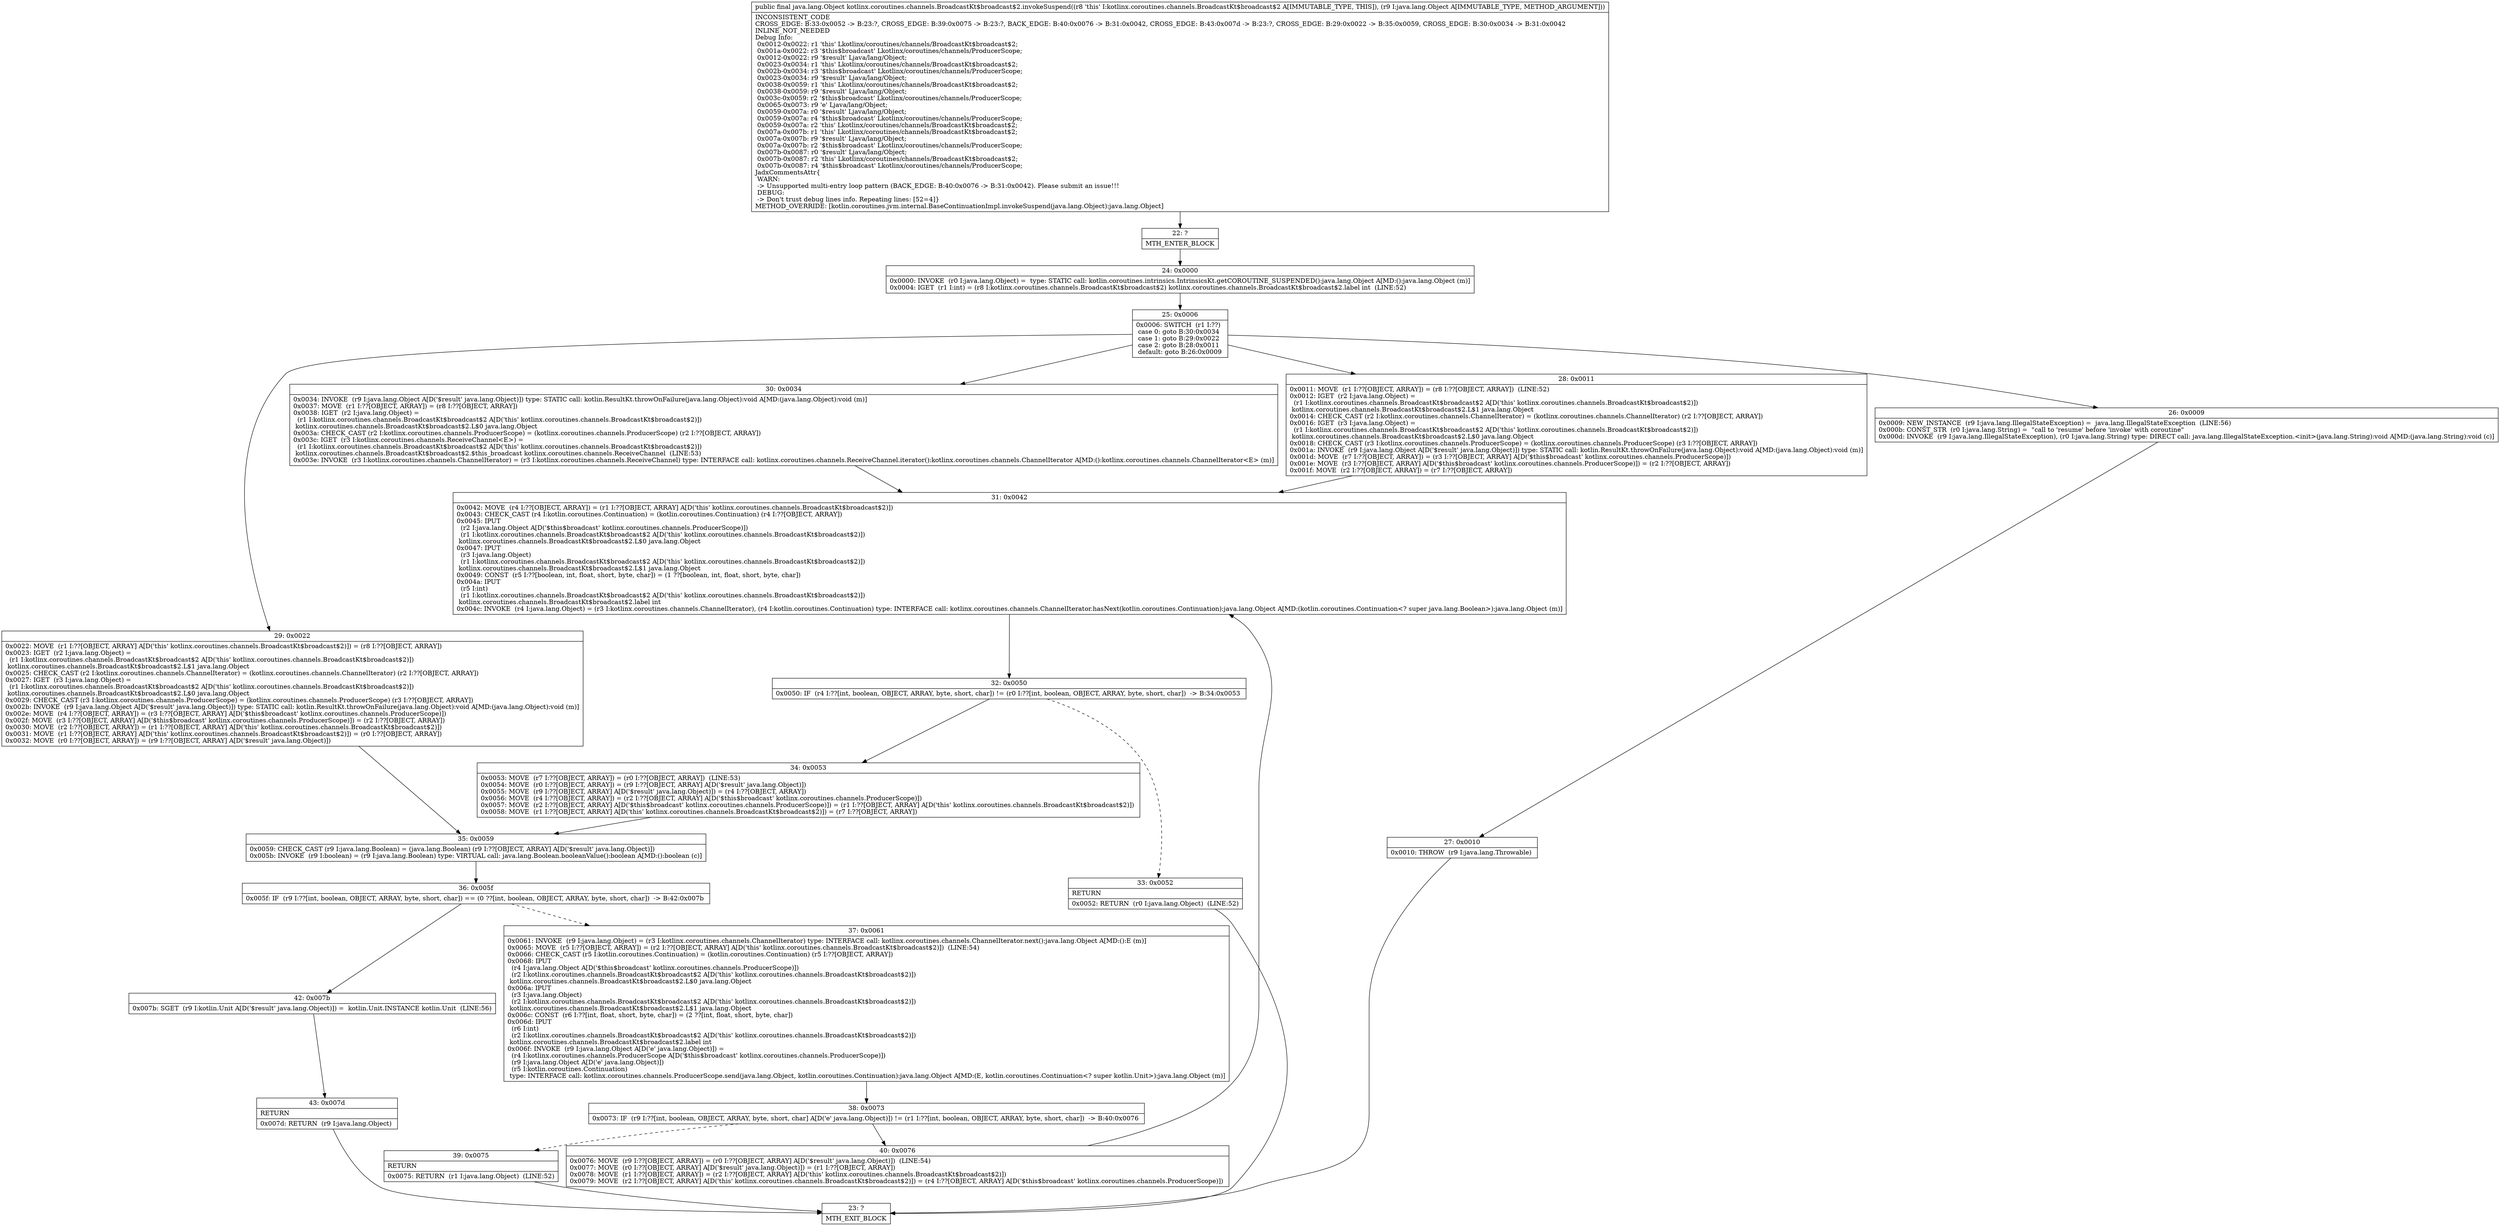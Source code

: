 digraph "CFG forkotlinx.coroutines.channels.BroadcastKt$broadcast$2.invokeSuspend(Ljava\/lang\/Object;)Ljava\/lang\/Object;" {
Node_22 [shape=record,label="{22\:\ ?|MTH_ENTER_BLOCK\l}"];
Node_24 [shape=record,label="{24\:\ 0x0000|0x0000: INVOKE  (r0 I:java.lang.Object) =  type: STATIC call: kotlin.coroutines.intrinsics.IntrinsicsKt.getCOROUTINE_SUSPENDED():java.lang.Object A[MD:():java.lang.Object (m)]\l0x0004: IGET  (r1 I:int) = (r8 I:kotlinx.coroutines.channels.BroadcastKt$broadcast$2) kotlinx.coroutines.channels.BroadcastKt$broadcast$2.label int  (LINE:52)\l}"];
Node_25 [shape=record,label="{25\:\ 0x0006|0x0006: SWITCH  (r1 I:??)\l case 0: goto B:30:0x0034\l case 1: goto B:29:0x0022\l case 2: goto B:28:0x0011\l default: goto B:26:0x0009 \l}"];
Node_26 [shape=record,label="{26\:\ 0x0009|0x0009: NEW_INSTANCE  (r9 I:java.lang.IllegalStateException) =  java.lang.IllegalStateException  (LINE:56)\l0x000b: CONST_STR  (r0 I:java.lang.String) =  \"call to 'resume' before 'invoke' with coroutine\" \l0x000d: INVOKE  (r9 I:java.lang.IllegalStateException), (r0 I:java.lang.String) type: DIRECT call: java.lang.IllegalStateException.\<init\>(java.lang.String):void A[MD:(java.lang.String):void (c)]\l}"];
Node_27 [shape=record,label="{27\:\ 0x0010|0x0010: THROW  (r9 I:java.lang.Throwable) \l}"];
Node_23 [shape=record,label="{23\:\ ?|MTH_EXIT_BLOCK\l}"];
Node_28 [shape=record,label="{28\:\ 0x0011|0x0011: MOVE  (r1 I:??[OBJECT, ARRAY]) = (r8 I:??[OBJECT, ARRAY])  (LINE:52)\l0x0012: IGET  (r2 I:java.lang.Object) = \l  (r1 I:kotlinx.coroutines.channels.BroadcastKt$broadcast$2 A[D('this' kotlinx.coroutines.channels.BroadcastKt$broadcast$2)])\l kotlinx.coroutines.channels.BroadcastKt$broadcast$2.L$1 java.lang.Object \l0x0014: CHECK_CAST (r2 I:kotlinx.coroutines.channels.ChannelIterator) = (kotlinx.coroutines.channels.ChannelIterator) (r2 I:??[OBJECT, ARRAY]) \l0x0016: IGET  (r3 I:java.lang.Object) = \l  (r1 I:kotlinx.coroutines.channels.BroadcastKt$broadcast$2 A[D('this' kotlinx.coroutines.channels.BroadcastKt$broadcast$2)])\l kotlinx.coroutines.channels.BroadcastKt$broadcast$2.L$0 java.lang.Object \l0x0018: CHECK_CAST (r3 I:kotlinx.coroutines.channels.ProducerScope) = (kotlinx.coroutines.channels.ProducerScope) (r3 I:??[OBJECT, ARRAY]) \l0x001a: INVOKE  (r9 I:java.lang.Object A[D('$result' java.lang.Object)]) type: STATIC call: kotlin.ResultKt.throwOnFailure(java.lang.Object):void A[MD:(java.lang.Object):void (m)]\l0x001d: MOVE  (r7 I:??[OBJECT, ARRAY]) = (r3 I:??[OBJECT, ARRAY] A[D('$this$broadcast' kotlinx.coroutines.channels.ProducerScope)]) \l0x001e: MOVE  (r3 I:??[OBJECT, ARRAY] A[D('$this$broadcast' kotlinx.coroutines.channels.ProducerScope)]) = (r2 I:??[OBJECT, ARRAY]) \l0x001f: MOVE  (r2 I:??[OBJECT, ARRAY]) = (r7 I:??[OBJECT, ARRAY]) \l}"];
Node_31 [shape=record,label="{31\:\ 0x0042|0x0042: MOVE  (r4 I:??[OBJECT, ARRAY]) = (r1 I:??[OBJECT, ARRAY] A[D('this' kotlinx.coroutines.channels.BroadcastKt$broadcast$2)]) \l0x0043: CHECK_CAST (r4 I:kotlin.coroutines.Continuation) = (kotlin.coroutines.Continuation) (r4 I:??[OBJECT, ARRAY]) \l0x0045: IPUT  \l  (r2 I:java.lang.Object A[D('$this$broadcast' kotlinx.coroutines.channels.ProducerScope)])\l  (r1 I:kotlinx.coroutines.channels.BroadcastKt$broadcast$2 A[D('this' kotlinx.coroutines.channels.BroadcastKt$broadcast$2)])\l kotlinx.coroutines.channels.BroadcastKt$broadcast$2.L$0 java.lang.Object \l0x0047: IPUT  \l  (r3 I:java.lang.Object)\l  (r1 I:kotlinx.coroutines.channels.BroadcastKt$broadcast$2 A[D('this' kotlinx.coroutines.channels.BroadcastKt$broadcast$2)])\l kotlinx.coroutines.channels.BroadcastKt$broadcast$2.L$1 java.lang.Object \l0x0049: CONST  (r5 I:??[boolean, int, float, short, byte, char]) = (1 ??[boolean, int, float, short, byte, char]) \l0x004a: IPUT  \l  (r5 I:int)\l  (r1 I:kotlinx.coroutines.channels.BroadcastKt$broadcast$2 A[D('this' kotlinx.coroutines.channels.BroadcastKt$broadcast$2)])\l kotlinx.coroutines.channels.BroadcastKt$broadcast$2.label int \l0x004c: INVOKE  (r4 I:java.lang.Object) = (r3 I:kotlinx.coroutines.channels.ChannelIterator), (r4 I:kotlin.coroutines.Continuation) type: INTERFACE call: kotlinx.coroutines.channels.ChannelIterator.hasNext(kotlin.coroutines.Continuation):java.lang.Object A[MD:(kotlin.coroutines.Continuation\<? super java.lang.Boolean\>):java.lang.Object (m)]\l}"];
Node_32 [shape=record,label="{32\:\ 0x0050|0x0050: IF  (r4 I:??[int, boolean, OBJECT, ARRAY, byte, short, char]) != (r0 I:??[int, boolean, OBJECT, ARRAY, byte, short, char])  \-\> B:34:0x0053 \l}"];
Node_33 [shape=record,label="{33\:\ 0x0052|RETURN\l|0x0052: RETURN  (r0 I:java.lang.Object)  (LINE:52)\l}"];
Node_34 [shape=record,label="{34\:\ 0x0053|0x0053: MOVE  (r7 I:??[OBJECT, ARRAY]) = (r0 I:??[OBJECT, ARRAY])  (LINE:53)\l0x0054: MOVE  (r0 I:??[OBJECT, ARRAY]) = (r9 I:??[OBJECT, ARRAY] A[D('$result' java.lang.Object)]) \l0x0055: MOVE  (r9 I:??[OBJECT, ARRAY] A[D('$result' java.lang.Object)]) = (r4 I:??[OBJECT, ARRAY]) \l0x0056: MOVE  (r4 I:??[OBJECT, ARRAY]) = (r2 I:??[OBJECT, ARRAY] A[D('$this$broadcast' kotlinx.coroutines.channels.ProducerScope)]) \l0x0057: MOVE  (r2 I:??[OBJECT, ARRAY] A[D('$this$broadcast' kotlinx.coroutines.channels.ProducerScope)]) = (r1 I:??[OBJECT, ARRAY] A[D('this' kotlinx.coroutines.channels.BroadcastKt$broadcast$2)]) \l0x0058: MOVE  (r1 I:??[OBJECT, ARRAY] A[D('this' kotlinx.coroutines.channels.BroadcastKt$broadcast$2)]) = (r7 I:??[OBJECT, ARRAY]) \l}"];
Node_35 [shape=record,label="{35\:\ 0x0059|0x0059: CHECK_CAST (r9 I:java.lang.Boolean) = (java.lang.Boolean) (r9 I:??[OBJECT, ARRAY] A[D('$result' java.lang.Object)]) \l0x005b: INVOKE  (r9 I:boolean) = (r9 I:java.lang.Boolean) type: VIRTUAL call: java.lang.Boolean.booleanValue():boolean A[MD:():boolean (c)]\l}"];
Node_36 [shape=record,label="{36\:\ 0x005f|0x005f: IF  (r9 I:??[int, boolean, OBJECT, ARRAY, byte, short, char]) == (0 ??[int, boolean, OBJECT, ARRAY, byte, short, char])  \-\> B:42:0x007b \l}"];
Node_37 [shape=record,label="{37\:\ 0x0061|0x0061: INVOKE  (r9 I:java.lang.Object) = (r3 I:kotlinx.coroutines.channels.ChannelIterator) type: INTERFACE call: kotlinx.coroutines.channels.ChannelIterator.next():java.lang.Object A[MD:():E (m)]\l0x0065: MOVE  (r5 I:??[OBJECT, ARRAY]) = (r2 I:??[OBJECT, ARRAY] A[D('this' kotlinx.coroutines.channels.BroadcastKt$broadcast$2)])  (LINE:54)\l0x0066: CHECK_CAST (r5 I:kotlin.coroutines.Continuation) = (kotlin.coroutines.Continuation) (r5 I:??[OBJECT, ARRAY]) \l0x0068: IPUT  \l  (r4 I:java.lang.Object A[D('$this$broadcast' kotlinx.coroutines.channels.ProducerScope)])\l  (r2 I:kotlinx.coroutines.channels.BroadcastKt$broadcast$2 A[D('this' kotlinx.coroutines.channels.BroadcastKt$broadcast$2)])\l kotlinx.coroutines.channels.BroadcastKt$broadcast$2.L$0 java.lang.Object \l0x006a: IPUT  \l  (r3 I:java.lang.Object)\l  (r2 I:kotlinx.coroutines.channels.BroadcastKt$broadcast$2 A[D('this' kotlinx.coroutines.channels.BroadcastKt$broadcast$2)])\l kotlinx.coroutines.channels.BroadcastKt$broadcast$2.L$1 java.lang.Object \l0x006c: CONST  (r6 I:??[int, float, short, byte, char]) = (2 ??[int, float, short, byte, char]) \l0x006d: IPUT  \l  (r6 I:int)\l  (r2 I:kotlinx.coroutines.channels.BroadcastKt$broadcast$2 A[D('this' kotlinx.coroutines.channels.BroadcastKt$broadcast$2)])\l kotlinx.coroutines.channels.BroadcastKt$broadcast$2.label int \l0x006f: INVOKE  (r9 I:java.lang.Object A[D('e' java.lang.Object)]) = \l  (r4 I:kotlinx.coroutines.channels.ProducerScope A[D('$this$broadcast' kotlinx.coroutines.channels.ProducerScope)])\l  (r9 I:java.lang.Object A[D('e' java.lang.Object)])\l  (r5 I:kotlin.coroutines.Continuation)\l type: INTERFACE call: kotlinx.coroutines.channels.ProducerScope.send(java.lang.Object, kotlin.coroutines.Continuation):java.lang.Object A[MD:(E, kotlin.coroutines.Continuation\<? super kotlin.Unit\>):java.lang.Object (m)]\l}"];
Node_38 [shape=record,label="{38\:\ 0x0073|0x0073: IF  (r9 I:??[int, boolean, OBJECT, ARRAY, byte, short, char] A[D('e' java.lang.Object)]) != (r1 I:??[int, boolean, OBJECT, ARRAY, byte, short, char])  \-\> B:40:0x0076 \l}"];
Node_39 [shape=record,label="{39\:\ 0x0075|RETURN\l|0x0075: RETURN  (r1 I:java.lang.Object)  (LINE:52)\l}"];
Node_40 [shape=record,label="{40\:\ 0x0076|0x0076: MOVE  (r9 I:??[OBJECT, ARRAY]) = (r0 I:??[OBJECT, ARRAY] A[D('$result' java.lang.Object)])  (LINE:54)\l0x0077: MOVE  (r0 I:??[OBJECT, ARRAY] A[D('$result' java.lang.Object)]) = (r1 I:??[OBJECT, ARRAY]) \l0x0078: MOVE  (r1 I:??[OBJECT, ARRAY]) = (r2 I:??[OBJECT, ARRAY] A[D('this' kotlinx.coroutines.channels.BroadcastKt$broadcast$2)]) \l0x0079: MOVE  (r2 I:??[OBJECT, ARRAY] A[D('this' kotlinx.coroutines.channels.BroadcastKt$broadcast$2)]) = (r4 I:??[OBJECT, ARRAY] A[D('$this$broadcast' kotlinx.coroutines.channels.ProducerScope)]) \l}"];
Node_42 [shape=record,label="{42\:\ 0x007b|0x007b: SGET  (r9 I:kotlin.Unit A[D('$result' java.lang.Object)]) =  kotlin.Unit.INSTANCE kotlin.Unit  (LINE:56)\l}"];
Node_43 [shape=record,label="{43\:\ 0x007d|RETURN\l|0x007d: RETURN  (r9 I:java.lang.Object) \l}"];
Node_29 [shape=record,label="{29\:\ 0x0022|0x0022: MOVE  (r1 I:??[OBJECT, ARRAY] A[D('this' kotlinx.coroutines.channels.BroadcastKt$broadcast$2)]) = (r8 I:??[OBJECT, ARRAY]) \l0x0023: IGET  (r2 I:java.lang.Object) = \l  (r1 I:kotlinx.coroutines.channels.BroadcastKt$broadcast$2 A[D('this' kotlinx.coroutines.channels.BroadcastKt$broadcast$2)])\l kotlinx.coroutines.channels.BroadcastKt$broadcast$2.L$1 java.lang.Object \l0x0025: CHECK_CAST (r2 I:kotlinx.coroutines.channels.ChannelIterator) = (kotlinx.coroutines.channels.ChannelIterator) (r2 I:??[OBJECT, ARRAY]) \l0x0027: IGET  (r3 I:java.lang.Object) = \l  (r1 I:kotlinx.coroutines.channels.BroadcastKt$broadcast$2 A[D('this' kotlinx.coroutines.channels.BroadcastKt$broadcast$2)])\l kotlinx.coroutines.channels.BroadcastKt$broadcast$2.L$0 java.lang.Object \l0x0029: CHECK_CAST (r3 I:kotlinx.coroutines.channels.ProducerScope) = (kotlinx.coroutines.channels.ProducerScope) (r3 I:??[OBJECT, ARRAY]) \l0x002b: INVOKE  (r9 I:java.lang.Object A[D('$result' java.lang.Object)]) type: STATIC call: kotlin.ResultKt.throwOnFailure(java.lang.Object):void A[MD:(java.lang.Object):void (m)]\l0x002e: MOVE  (r4 I:??[OBJECT, ARRAY]) = (r3 I:??[OBJECT, ARRAY] A[D('$this$broadcast' kotlinx.coroutines.channels.ProducerScope)]) \l0x002f: MOVE  (r3 I:??[OBJECT, ARRAY] A[D('$this$broadcast' kotlinx.coroutines.channels.ProducerScope)]) = (r2 I:??[OBJECT, ARRAY]) \l0x0030: MOVE  (r2 I:??[OBJECT, ARRAY]) = (r1 I:??[OBJECT, ARRAY] A[D('this' kotlinx.coroutines.channels.BroadcastKt$broadcast$2)]) \l0x0031: MOVE  (r1 I:??[OBJECT, ARRAY] A[D('this' kotlinx.coroutines.channels.BroadcastKt$broadcast$2)]) = (r0 I:??[OBJECT, ARRAY]) \l0x0032: MOVE  (r0 I:??[OBJECT, ARRAY]) = (r9 I:??[OBJECT, ARRAY] A[D('$result' java.lang.Object)]) \l}"];
Node_30 [shape=record,label="{30\:\ 0x0034|0x0034: INVOKE  (r9 I:java.lang.Object A[D('$result' java.lang.Object)]) type: STATIC call: kotlin.ResultKt.throwOnFailure(java.lang.Object):void A[MD:(java.lang.Object):void (m)]\l0x0037: MOVE  (r1 I:??[OBJECT, ARRAY]) = (r8 I:??[OBJECT, ARRAY]) \l0x0038: IGET  (r2 I:java.lang.Object) = \l  (r1 I:kotlinx.coroutines.channels.BroadcastKt$broadcast$2 A[D('this' kotlinx.coroutines.channels.BroadcastKt$broadcast$2)])\l kotlinx.coroutines.channels.BroadcastKt$broadcast$2.L$0 java.lang.Object \l0x003a: CHECK_CAST (r2 I:kotlinx.coroutines.channels.ProducerScope) = (kotlinx.coroutines.channels.ProducerScope) (r2 I:??[OBJECT, ARRAY]) \l0x003c: IGET  (r3 I:kotlinx.coroutines.channels.ReceiveChannel\<E\>) = \l  (r1 I:kotlinx.coroutines.channels.BroadcastKt$broadcast$2 A[D('this' kotlinx.coroutines.channels.BroadcastKt$broadcast$2)])\l kotlinx.coroutines.channels.BroadcastKt$broadcast$2.$this_broadcast kotlinx.coroutines.channels.ReceiveChannel  (LINE:53)\l0x003e: INVOKE  (r3 I:kotlinx.coroutines.channels.ChannelIterator) = (r3 I:kotlinx.coroutines.channels.ReceiveChannel) type: INTERFACE call: kotlinx.coroutines.channels.ReceiveChannel.iterator():kotlinx.coroutines.channels.ChannelIterator A[MD:():kotlinx.coroutines.channels.ChannelIterator\<E\> (m)]\l}"];
MethodNode[shape=record,label="{public final java.lang.Object kotlinx.coroutines.channels.BroadcastKt$broadcast$2.invokeSuspend((r8 'this' I:kotlinx.coroutines.channels.BroadcastKt$broadcast$2 A[IMMUTABLE_TYPE, THIS]), (r9 I:java.lang.Object A[IMMUTABLE_TYPE, METHOD_ARGUMENT]))  | INCONSISTENT_CODE\lCROSS_EDGE: B:33:0x0052 \-\> B:23:?, CROSS_EDGE: B:39:0x0075 \-\> B:23:?, BACK_EDGE: B:40:0x0076 \-\> B:31:0x0042, CROSS_EDGE: B:43:0x007d \-\> B:23:?, CROSS_EDGE: B:29:0x0022 \-\> B:35:0x0059, CROSS_EDGE: B:30:0x0034 \-\> B:31:0x0042\lINLINE_NOT_NEEDED\lDebug Info:\l  0x0012\-0x0022: r1 'this' Lkotlinx\/coroutines\/channels\/BroadcastKt$broadcast$2;\l  0x001a\-0x0022: r3 '$this$broadcast' Lkotlinx\/coroutines\/channels\/ProducerScope;\l  0x0012\-0x0022: r9 '$result' Ljava\/lang\/Object;\l  0x0023\-0x0034: r1 'this' Lkotlinx\/coroutines\/channels\/BroadcastKt$broadcast$2;\l  0x002b\-0x0034: r3 '$this$broadcast' Lkotlinx\/coroutines\/channels\/ProducerScope;\l  0x0023\-0x0034: r9 '$result' Ljava\/lang\/Object;\l  0x0038\-0x0059: r1 'this' Lkotlinx\/coroutines\/channels\/BroadcastKt$broadcast$2;\l  0x0038\-0x0059: r9 '$result' Ljava\/lang\/Object;\l  0x003c\-0x0059: r2 '$this$broadcast' Lkotlinx\/coroutines\/channels\/ProducerScope;\l  0x0065\-0x0073: r9 'e' Ljava\/lang\/Object;\l  0x0059\-0x007a: r0 '$result' Ljava\/lang\/Object;\l  0x0059\-0x007a: r4 '$this$broadcast' Lkotlinx\/coroutines\/channels\/ProducerScope;\l  0x0059\-0x007a: r2 'this' Lkotlinx\/coroutines\/channels\/BroadcastKt$broadcast$2;\l  0x007a\-0x007b: r1 'this' Lkotlinx\/coroutines\/channels\/BroadcastKt$broadcast$2;\l  0x007a\-0x007b: r9 '$result' Ljava\/lang\/Object;\l  0x007a\-0x007b: r2 '$this$broadcast' Lkotlinx\/coroutines\/channels\/ProducerScope;\l  0x007b\-0x0087: r0 '$result' Ljava\/lang\/Object;\l  0x007b\-0x0087: r2 'this' Lkotlinx\/coroutines\/channels\/BroadcastKt$broadcast$2;\l  0x007b\-0x0087: r4 '$this$broadcast' Lkotlinx\/coroutines\/channels\/ProducerScope;\lJadxCommentsAttr\{\l WARN: \l \-\> Unsupported multi\-entry loop pattern (BACK_EDGE: B:40:0x0076 \-\> B:31:0x0042). Please submit an issue!!!\l DEBUG: \l \-\> Don't trust debug lines info. Repeating lines: [52=4]\}\lMETHOD_OVERRIDE: [kotlin.coroutines.jvm.internal.BaseContinuationImpl.invokeSuspend(java.lang.Object):java.lang.Object]\l}"];
MethodNode -> Node_22;Node_22 -> Node_24;
Node_24 -> Node_25;
Node_25 -> Node_26;
Node_25 -> Node_28;
Node_25 -> Node_29;
Node_25 -> Node_30;
Node_26 -> Node_27;
Node_27 -> Node_23;
Node_28 -> Node_31;
Node_31 -> Node_32;
Node_32 -> Node_33[style=dashed];
Node_32 -> Node_34;
Node_33 -> Node_23;
Node_34 -> Node_35;
Node_35 -> Node_36;
Node_36 -> Node_37[style=dashed];
Node_36 -> Node_42;
Node_37 -> Node_38;
Node_38 -> Node_39[style=dashed];
Node_38 -> Node_40;
Node_39 -> Node_23;
Node_40 -> Node_31;
Node_42 -> Node_43;
Node_43 -> Node_23;
Node_29 -> Node_35;
Node_30 -> Node_31;
}

